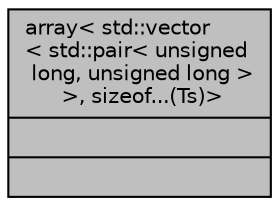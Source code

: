digraph "array&lt; std::vector&lt; std::pair&lt; unsigned long, unsigned long &gt; &gt;, sizeof...(Ts)&gt;"
{
 // INTERACTIVE_SVG=YES
  bgcolor="transparent";
  edge [fontname="Helvetica",fontsize="10",labelfontname="Helvetica",labelfontsize="10"];
  node [fontname="Helvetica",fontsize="10",shape=record];
  Node1 [label="{array\< std::vector\l\< std::pair\< unsigned\l long, unsigned long \>\l \>, sizeof...(Ts)\>\n||}",height=0.2,width=0.4,color="black", fillcolor="grey75", style="filled", fontcolor="black"];
}
